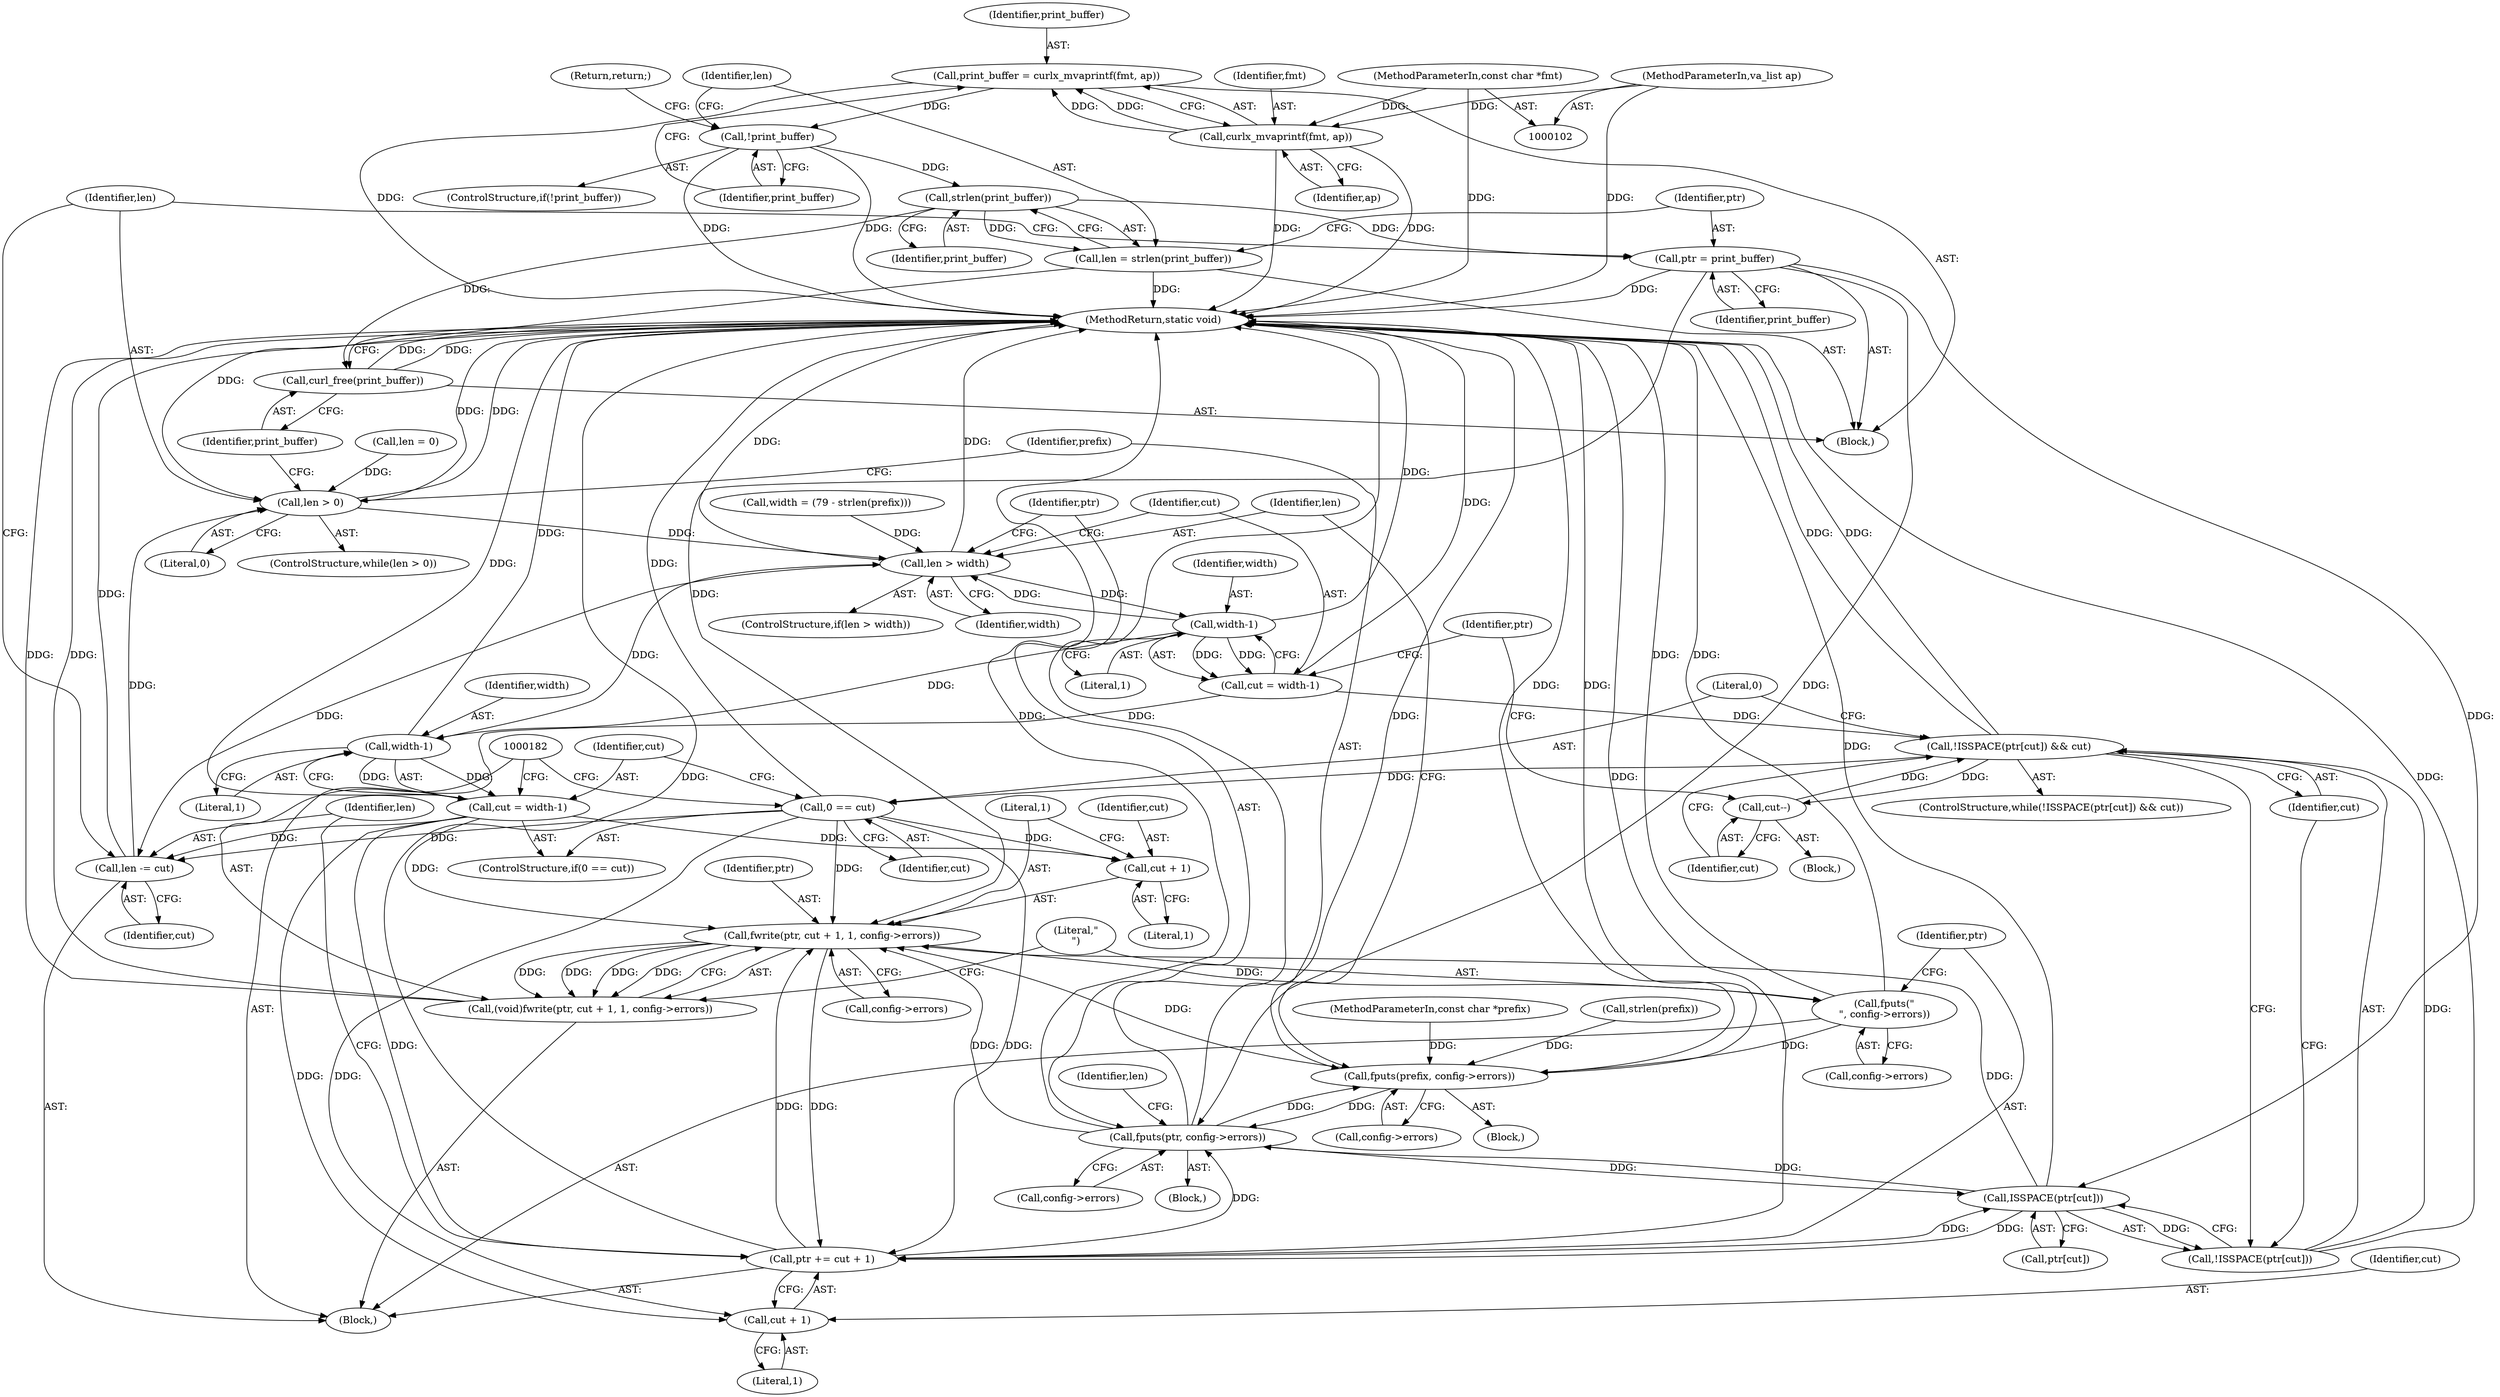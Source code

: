 digraph "1_curl_d530e92f59ae9bb2d47066c3c460b25d2ffeb211@API" {
"1000135" [label="(Call,strlen(print_buffer))"];
"1000130" [label="(Call,!print_buffer)"];
"1000124" [label="(Call,print_buffer = curlx_mvaprintf(fmt, ap))"];
"1000126" [label="(Call,curlx_mvaprintf(fmt, ap))"];
"1000105" [label="(MethodParameterIn,const char *fmt)"];
"1000106" [label="(MethodParameterIn,va_list ap)"];
"1000133" [label="(Call,len = strlen(print_buffer))"];
"1000141" [label="(Call,len > 0)"];
"1000151" [label="(Call,len > width)"];
"1000158" [label="(Call,width-1)"];
"1000156" [label="(Call,cut = width-1)"];
"1000162" [label="(Call,!ISSPACE(ptr[cut]) && cut)"];
"1000170" [label="(Call,cut--)"];
"1000173" [label="(Call,0 == cut)"];
"1000183" [label="(Call,fwrite(ptr, cut + 1, 1, config->errors))"];
"1000181" [label="(Call,(void)fwrite(ptr, cut + 1, 1, config->errors))"];
"1000192" [label="(Call,fputs(\"\n\", config->errors))"];
"1000145" [label="(Call,fputs(prefix, config->errors))"];
"1000207" [label="(Call,fputs(ptr, config->errors))"];
"1000164" [label="(Call,ISSPACE(ptr[cut]))"];
"1000163" [label="(Call,!ISSPACE(ptr[cut]))"];
"1000197" [label="(Call,ptr += cut + 1)"];
"1000185" [label="(Call,cut + 1)"];
"1000199" [label="(Call,cut + 1)"];
"1000202" [label="(Call,len -= cut)"];
"1000178" [label="(Call,width-1)"];
"1000176" [label="(Call,cut = width-1)"];
"1000137" [label="(Call,ptr = print_buffer)"];
"1000215" [label="(Call,curl_free(print_buffer))"];
"1000129" [label="(ControlStructure,if(!print_buffer))"];
"1000202" [label="(Call,len -= cut)"];
"1000216" [label="(Identifier,print_buffer)"];
"1000160" [label="(Literal,1)"];
"1000208" [label="(Identifier,ptr)"];
"1000105" [label="(MethodParameterIn,const char *fmt)"];
"1000132" [label="(Return,return;)"];
"1000201" [label="(Literal,1)"];
"1000134" [label="(Identifier,len)"];
"1000126" [label="(Call,curlx_mvaprintf(fmt, ap))"];
"1000174" [label="(Literal,0)"];
"1000124" [label="(Call,print_buffer = curlx_mvaprintf(fmt, ap))"];
"1000128" [label="(Identifier,ap)"];
"1000209" [label="(Call,config->errors)"];
"1000177" [label="(Identifier,cut)"];
"1000138" [label="(Identifier,ptr)"];
"1000179" [label="(Identifier,width)"];
"1000154" [label="(Block,)"];
"1000151" [label="(Call,len > width)"];
"1000193" [label="(Literal,\"\n\")"];
"1000142" [label="(Identifier,len)"];
"1000169" [label="(Block,)"];
"1000212" [label="(Call,len = 0)"];
"1000172" [label="(ControlStructure,if(0 == cut))"];
"1000120" [label="(Block,)"];
"1000125" [label="(Identifier,print_buffer)"];
"1000173" [label="(Call,0 == cut)"];
"1000206" [label="(Block,)"];
"1000186" [label="(Identifier,cut)"];
"1000176" [label="(Call,cut = width-1)"];
"1000166" [label="(Identifier,ptr)"];
"1000136" [label="(Identifier,print_buffer)"];
"1000133" [label="(Call,len = strlen(print_buffer))"];
"1000184" [label="(Identifier,ptr)"];
"1000109" [label="(Call,width = (79 - strlen(prefix)))"];
"1000197" [label="(Call,ptr += cut + 1)"];
"1000194" [label="(Call,config->errors)"];
"1000217" [label="(MethodReturn,static void)"];
"1000183" [label="(Call,fwrite(ptr, cut + 1, 1, config->errors))"];
"1000130" [label="(Call,!print_buffer)"];
"1000158" [label="(Call,width-1)"];
"1000113" [label="(Call,strlen(prefix))"];
"1000165" [label="(Call,ptr[cut])"];
"1000159" [label="(Identifier,width)"];
"1000162" [label="(Call,!ISSPACE(ptr[cut]) && cut)"];
"1000156" [label="(Call,cut = width-1)"];
"1000171" [label="(Identifier,cut)"];
"1000144" [label="(Block,)"];
"1000189" [label="(Call,config->errors)"];
"1000147" [label="(Call,config->errors)"];
"1000141" [label="(Call,len > 0)"];
"1000215" [label="(Call,curl_free(print_buffer))"];
"1000150" [label="(ControlStructure,if(len > width))"];
"1000168" [label="(Identifier,cut)"];
"1000187" [label="(Literal,1)"];
"1000152" [label="(Identifier,len)"];
"1000127" [label="(Identifier,fmt)"];
"1000164" [label="(Call,ISSPACE(ptr[cut]))"];
"1000204" [label="(Identifier,cut)"];
"1000137" [label="(Call,ptr = print_buffer)"];
"1000140" [label="(ControlStructure,while(len > 0))"];
"1000153" [label="(Identifier,width)"];
"1000145" [label="(Call,fputs(prefix, config->errors))"];
"1000199" [label="(Call,cut + 1)"];
"1000213" [label="(Identifier,len)"];
"1000170" [label="(Call,cut--)"];
"1000175" [label="(Identifier,cut)"];
"1000139" [label="(Identifier,print_buffer)"];
"1000161" [label="(ControlStructure,while(!ISSPACE(ptr[cut]) && cut))"];
"1000200" [label="(Identifier,cut)"];
"1000207" [label="(Call,fputs(ptr, config->errors))"];
"1000163" [label="(Call,!ISSPACE(ptr[cut]))"];
"1000106" [label="(MethodParameterIn,va_list ap)"];
"1000203" [label="(Identifier,len)"];
"1000143" [label="(Literal,0)"];
"1000157" [label="(Identifier,cut)"];
"1000180" [label="(Literal,1)"];
"1000104" [label="(MethodParameterIn,const char *prefix)"];
"1000185" [label="(Call,cut + 1)"];
"1000135" [label="(Call,strlen(print_buffer))"];
"1000181" [label="(Call,(void)fwrite(ptr, cut + 1, 1, config->errors))"];
"1000198" [label="(Identifier,ptr)"];
"1000188" [label="(Literal,1)"];
"1000192" [label="(Call,fputs(\"\n\", config->errors))"];
"1000178" [label="(Call,width-1)"];
"1000131" [label="(Identifier,print_buffer)"];
"1000146" [label="(Identifier,prefix)"];
"1000135" -> "1000133"  [label="AST: "];
"1000135" -> "1000136"  [label="CFG: "];
"1000136" -> "1000135"  [label="AST: "];
"1000133" -> "1000135"  [label="CFG: "];
"1000135" -> "1000133"  [label="DDG: "];
"1000130" -> "1000135"  [label="DDG: "];
"1000135" -> "1000137"  [label="DDG: "];
"1000135" -> "1000215"  [label="DDG: "];
"1000130" -> "1000129"  [label="AST: "];
"1000130" -> "1000131"  [label="CFG: "];
"1000131" -> "1000130"  [label="AST: "];
"1000132" -> "1000130"  [label="CFG: "];
"1000134" -> "1000130"  [label="CFG: "];
"1000130" -> "1000217"  [label="DDG: "];
"1000130" -> "1000217"  [label="DDG: "];
"1000124" -> "1000130"  [label="DDG: "];
"1000124" -> "1000120"  [label="AST: "];
"1000124" -> "1000126"  [label="CFG: "];
"1000125" -> "1000124"  [label="AST: "];
"1000126" -> "1000124"  [label="AST: "];
"1000131" -> "1000124"  [label="CFG: "];
"1000124" -> "1000217"  [label="DDG: "];
"1000126" -> "1000124"  [label="DDG: "];
"1000126" -> "1000124"  [label="DDG: "];
"1000126" -> "1000128"  [label="CFG: "];
"1000127" -> "1000126"  [label="AST: "];
"1000128" -> "1000126"  [label="AST: "];
"1000126" -> "1000217"  [label="DDG: "];
"1000126" -> "1000217"  [label="DDG: "];
"1000105" -> "1000126"  [label="DDG: "];
"1000106" -> "1000126"  [label="DDG: "];
"1000105" -> "1000102"  [label="AST: "];
"1000105" -> "1000217"  [label="DDG: "];
"1000106" -> "1000102"  [label="AST: "];
"1000106" -> "1000217"  [label="DDG: "];
"1000133" -> "1000120"  [label="AST: "];
"1000134" -> "1000133"  [label="AST: "];
"1000138" -> "1000133"  [label="CFG: "];
"1000133" -> "1000217"  [label="DDG: "];
"1000133" -> "1000141"  [label="DDG: "];
"1000141" -> "1000140"  [label="AST: "];
"1000141" -> "1000143"  [label="CFG: "];
"1000142" -> "1000141"  [label="AST: "];
"1000143" -> "1000141"  [label="AST: "];
"1000146" -> "1000141"  [label="CFG: "];
"1000216" -> "1000141"  [label="CFG: "];
"1000141" -> "1000217"  [label="DDG: "];
"1000141" -> "1000217"  [label="DDG: "];
"1000202" -> "1000141"  [label="DDG: "];
"1000212" -> "1000141"  [label="DDG: "];
"1000141" -> "1000151"  [label="DDG: "];
"1000151" -> "1000150"  [label="AST: "];
"1000151" -> "1000153"  [label="CFG: "];
"1000152" -> "1000151"  [label="AST: "];
"1000153" -> "1000151"  [label="AST: "];
"1000157" -> "1000151"  [label="CFG: "];
"1000208" -> "1000151"  [label="CFG: "];
"1000151" -> "1000217"  [label="DDG: "];
"1000151" -> "1000217"  [label="DDG: "];
"1000158" -> "1000151"  [label="DDG: "];
"1000178" -> "1000151"  [label="DDG: "];
"1000109" -> "1000151"  [label="DDG: "];
"1000151" -> "1000158"  [label="DDG: "];
"1000151" -> "1000202"  [label="DDG: "];
"1000158" -> "1000156"  [label="AST: "];
"1000158" -> "1000160"  [label="CFG: "];
"1000159" -> "1000158"  [label="AST: "];
"1000160" -> "1000158"  [label="AST: "];
"1000156" -> "1000158"  [label="CFG: "];
"1000158" -> "1000217"  [label="DDG: "];
"1000158" -> "1000156"  [label="DDG: "];
"1000158" -> "1000156"  [label="DDG: "];
"1000158" -> "1000178"  [label="DDG: "];
"1000156" -> "1000154"  [label="AST: "];
"1000157" -> "1000156"  [label="AST: "];
"1000166" -> "1000156"  [label="CFG: "];
"1000156" -> "1000217"  [label="DDG: "];
"1000156" -> "1000162"  [label="DDG: "];
"1000162" -> "1000161"  [label="AST: "];
"1000162" -> "1000163"  [label="CFG: "];
"1000162" -> "1000168"  [label="CFG: "];
"1000163" -> "1000162"  [label="AST: "];
"1000168" -> "1000162"  [label="AST: "];
"1000171" -> "1000162"  [label="CFG: "];
"1000174" -> "1000162"  [label="CFG: "];
"1000162" -> "1000217"  [label="DDG: "];
"1000162" -> "1000217"  [label="DDG: "];
"1000163" -> "1000162"  [label="DDG: "];
"1000170" -> "1000162"  [label="DDG: "];
"1000162" -> "1000170"  [label="DDG: "];
"1000162" -> "1000173"  [label="DDG: "];
"1000170" -> "1000169"  [label="AST: "];
"1000170" -> "1000171"  [label="CFG: "];
"1000171" -> "1000170"  [label="AST: "];
"1000166" -> "1000170"  [label="CFG: "];
"1000173" -> "1000172"  [label="AST: "];
"1000173" -> "1000175"  [label="CFG: "];
"1000174" -> "1000173"  [label="AST: "];
"1000175" -> "1000173"  [label="AST: "];
"1000177" -> "1000173"  [label="CFG: "];
"1000182" -> "1000173"  [label="CFG: "];
"1000173" -> "1000217"  [label="DDG: "];
"1000173" -> "1000183"  [label="DDG: "];
"1000173" -> "1000185"  [label="DDG: "];
"1000173" -> "1000197"  [label="DDG: "];
"1000173" -> "1000199"  [label="DDG: "];
"1000173" -> "1000202"  [label="DDG: "];
"1000183" -> "1000181"  [label="AST: "];
"1000183" -> "1000189"  [label="CFG: "];
"1000184" -> "1000183"  [label="AST: "];
"1000185" -> "1000183"  [label="AST: "];
"1000188" -> "1000183"  [label="AST: "];
"1000189" -> "1000183"  [label="AST: "];
"1000181" -> "1000183"  [label="CFG: "];
"1000183" -> "1000181"  [label="DDG: "];
"1000183" -> "1000181"  [label="DDG: "];
"1000183" -> "1000181"  [label="DDG: "];
"1000183" -> "1000181"  [label="DDG: "];
"1000207" -> "1000183"  [label="DDG: "];
"1000137" -> "1000183"  [label="DDG: "];
"1000197" -> "1000183"  [label="DDG: "];
"1000164" -> "1000183"  [label="DDG: "];
"1000176" -> "1000183"  [label="DDG: "];
"1000145" -> "1000183"  [label="DDG: "];
"1000183" -> "1000192"  [label="DDG: "];
"1000183" -> "1000197"  [label="DDG: "];
"1000181" -> "1000154"  [label="AST: "];
"1000182" -> "1000181"  [label="AST: "];
"1000193" -> "1000181"  [label="CFG: "];
"1000181" -> "1000217"  [label="DDG: "];
"1000181" -> "1000217"  [label="DDG: "];
"1000192" -> "1000154"  [label="AST: "];
"1000192" -> "1000194"  [label="CFG: "];
"1000193" -> "1000192"  [label="AST: "];
"1000194" -> "1000192"  [label="AST: "];
"1000198" -> "1000192"  [label="CFG: "];
"1000192" -> "1000217"  [label="DDG: "];
"1000192" -> "1000217"  [label="DDG: "];
"1000192" -> "1000145"  [label="DDG: "];
"1000145" -> "1000144"  [label="AST: "];
"1000145" -> "1000147"  [label="CFG: "];
"1000146" -> "1000145"  [label="AST: "];
"1000147" -> "1000145"  [label="AST: "];
"1000152" -> "1000145"  [label="CFG: "];
"1000145" -> "1000217"  [label="DDG: "];
"1000145" -> "1000217"  [label="DDG: "];
"1000113" -> "1000145"  [label="DDG: "];
"1000104" -> "1000145"  [label="DDG: "];
"1000207" -> "1000145"  [label="DDG: "];
"1000145" -> "1000207"  [label="DDG: "];
"1000207" -> "1000206"  [label="AST: "];
"1000207" -> "1000209"  [label="CFG: "];
"1000208" -> "1000207"  [label="AST: "];
"1000209" -> "1000207"  [label="AST: "];
"1000213" -> "1000207"  [label="CFG: "];
"1000207" -> "1000217"  [label="DDG: "];
"1000207" -> "1000217"  [label="DDG: "];
"1000207" -> "1000217"  [label="DDG: "];
"1000207" -> "1000164"  [label="DDG: "];
"1000137" -> "1000207"  [label="DDG: "];
"1000197" -> "1000207"  [label="DDG: "];
"1000164" -> "1000207"  [label="DDG: "];
"1000164" -> "1000163"  [label="AST: "];
"1000164" -> "1000165"  [label="CFG: "];
"1000165" -> "1000164"  [label="AST: "];
"1000163" -> "1000164"  [label="CFG: "];
"1000164" -> "1000217"  [label="DDG: "];
"1000164" -> "1000163"  [label="DDG: "];
"1000137" -> "1000164"  [label="DDG: "];
"1000197" -> "1000164"  [label="DDG: "];
"1000164" -> "1000197"  [label="DDG: "];
"1000168" -> "1000163"  [label="CFG: "];
"1000163" -> "1000217"  [label="DDG: "];
"1000197" -> "1000154"  [label="AST: "];
"1000197" -> "1000199"  [label="CFG: "];
"1000198" -> "1000197"  [label="AST: "];
"1000199" -> "1000197"  [label="AST: "];
"1000203" -> "1000197"  [label="CFG: "];
"1000197" -> "1000217"  [label="DDG: "];
"1000197" -> "1000217"  [label="DDG: "];
"1000176" -> "1000197"  [label="DDG: "];
"1000185" -> "1000187"  [label="CFG: "];
"1000186" -> "1000185"  [label="AST: "];
"1000187" -> "1000185"  [label="AST: "];
"1000188" -> "1000185"  [label="CFG: "];
"1000176" -> "1000185"  [label="DDG: "];
"1000199" -> "1000201"  [label="CFG: "];
"1000200" -> "1000199"  [label="AST: "];
"1000201" -> "1000199"  [label="AST: "];
"1000176" -> "1000199"  [label="DDG: "];
"1000202" -> "1000154"  [label="AST: "];
"1000202" -> "1000204"  [label="CFG: "];
"1000203" -> "1000202"  [label="AST: "];
"1000204" -> "1000202"  [label="AST: "];
"1000142" -> "1000202"  [label="CFG: "];
"1000202" -> "1000217"  [label="DDG: "];
"1000176" -> "1000202"  [label="DDG: "];
"1000178" -> "1000176"  [label="AST: "];
"1000178" -> "1000180"  [label="CFG: "];
"1000179" -> "1000178"  [label="AST: "];
"1000180" -> "1000178"  [label="AST: "];
"1000176" -> "1000178"  [label="CFG: "];
"1000178" -> "1000217"  [label="DDG: "];
"1000178" -> "1000176"  [label="DDG: "];
"1000178" -> "1000176"  [label="DDG: "];
"1000176" -> "1000172"  [label="AST: "];
"1000177" -> "1000176"  [label="AST: "];
"1000182" -> "1000176"  [label="CFG: "];
"1000176" -> "1000217"  [label="DDG: "];
"1000137" -> "1000120"  [label="AST: "];
"1000137" -> "1000139"  [label="CFG: "];
"1000138" -> "1000137"  [label="AST: "];
"1000139" -> "1000137"  [label="AST: "];
"1000142" -> "1000137"  [label="CFG: "];
"1000137" -> "1000217"  [label="DDG: "];
"1000215" -> "1000120"  [label="AST: "];
"1000215" -> "1000216"  [label="CFG: "];
"1000216" -> "1000215"  [label="AST: "];
"1000217" -> "1000215"  [label="CFG: "];
"1000215" -> "1000217"  [label="DDG: "];
"1000215" -> "1000217"  [label="DDG: "];
}
